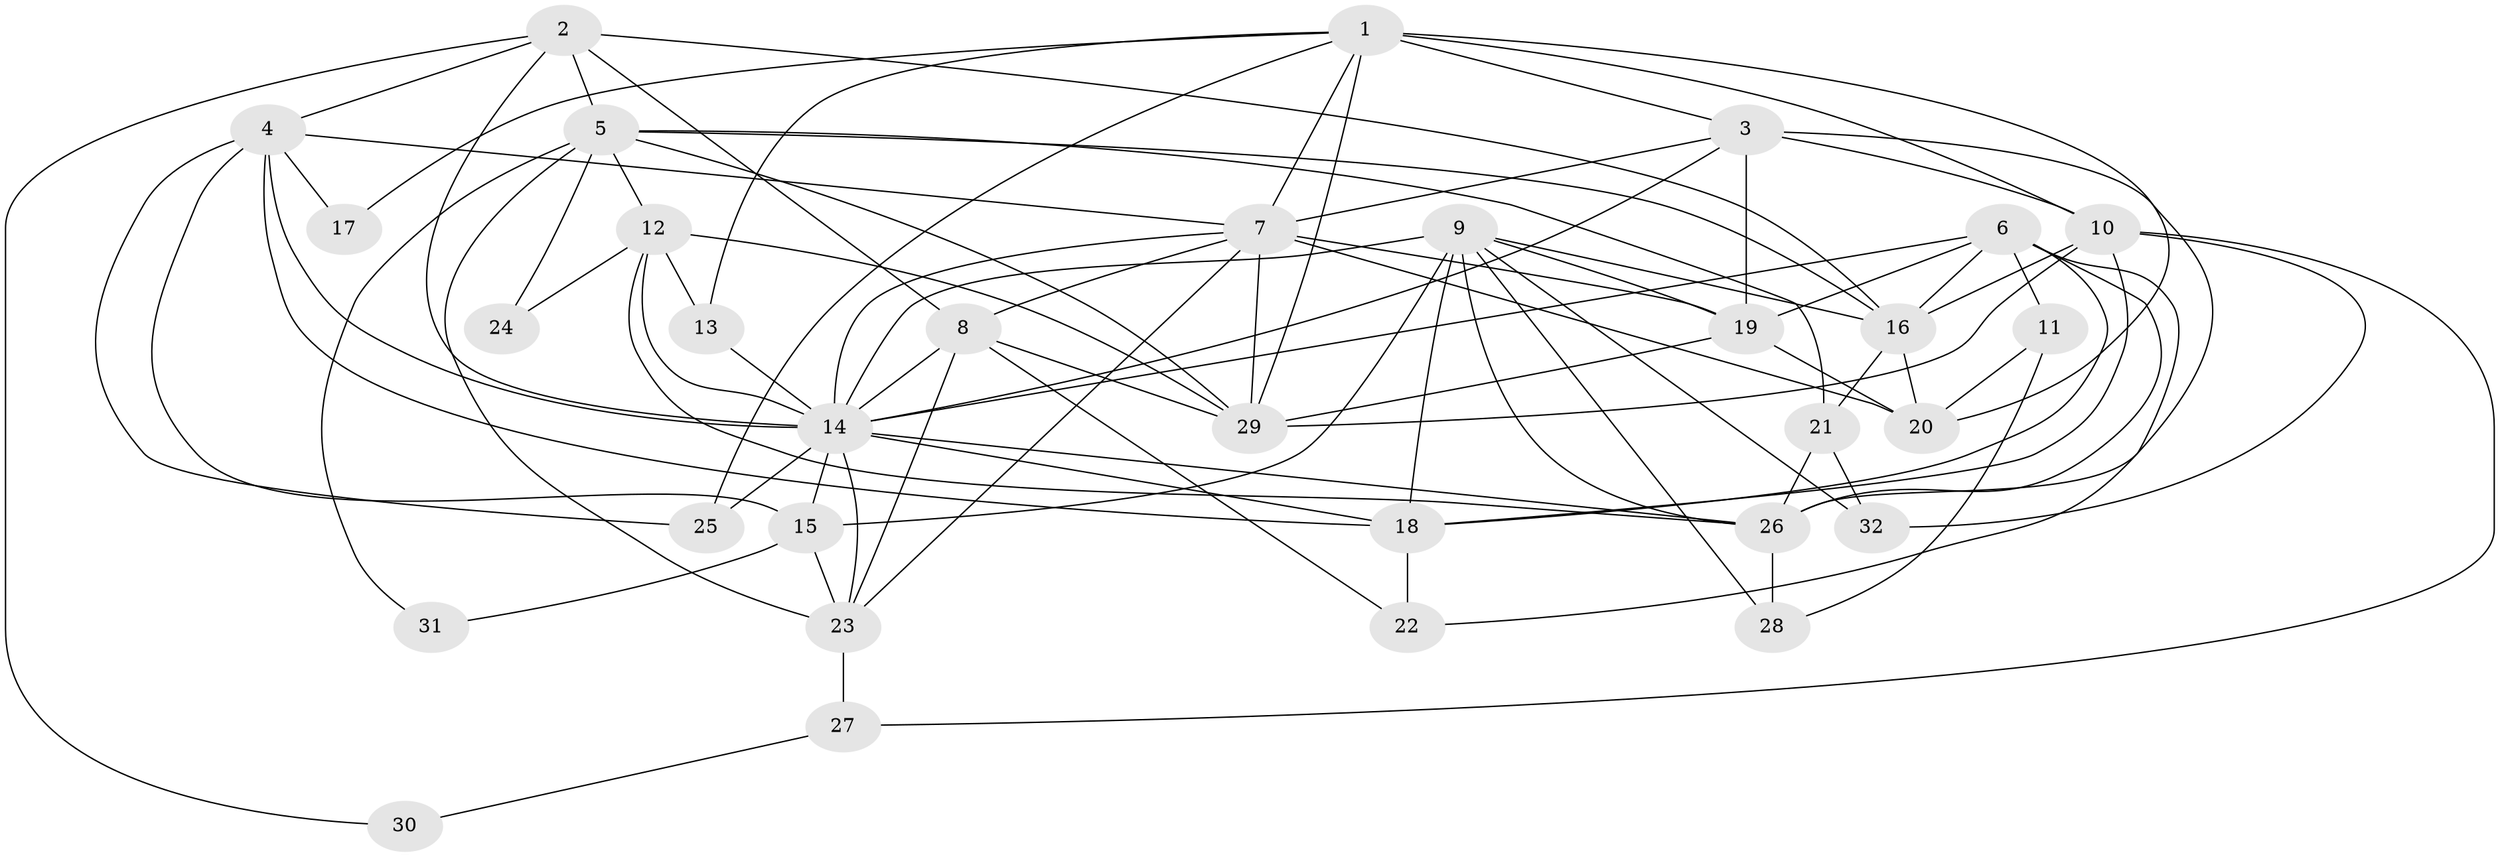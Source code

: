 // original degree distribution, {4: 0.3037974683544304, 5: 0.1518987341772152, 2: 0.189873417721519, 6: 0.08860759493670886, 3: 0.20253164556962025, 10: 0.012658227848101266, 7: 0.0379746835443038, 9: 0.012658227848101266}
// Generated by graph-tools (version 1.1) at 2025/51/03/04/25 22:51:13]
// undirected, 32 vertices, 87 edges
graph export_dot {
  node [color=gray90,style=filled];
  1;
  2;
  3;
  4;
  5;
  6;
  7;
  8;
  9;
  10;
  11;
  12;
  13;
  14;
  15;
  16;
  17;
  18;
  19;
  20;
  21;
  22;
  23;
  24;
  25;
  26;
  27;
  28;
  29;
  30;
  31;
  32;
  1 -- 3 [weight=1.0];
  1 -- 7 [weight=1.0];
  1 -- 10 [weight=1.0];
  1 -- 13 [weight=1.0];
  1 -- 17 [weight=1.0];
  1 -- 20 [weight=2.0];
  1 -- 25 [weight=1.0];
  1 -- 29 [weight=1.0];
  2 -- 4 [weight=1.0];
  2 -- 5 [weight=1.0];
  2 -- 8 [weight=1.0];
  2 -- 14 [weight=1.0];
  2 -- 16 [weight=1.0];
  2 -- 30 [weight=1.0];
  3 -- 7 [weight=1.0];
  3 -- 10 [weight=1.0];
  3 -- 14 [weight=1.0];
  3 -- 19 [weight=2.0];
  3 -- 26 [weight=1.0];
  4 -- 7 [weight=1.0];
  4 -- 14 [weight=2.0];
  4 -- 15 [weight=1.0];
  4 -- 17 [weight=1.0];
  4 -- 18 [weight=1.0];
  4 -- 25 [weight=1.0];
  5 -- 12 [weight=1.0];
  5 -- 16 [weight=1.0];
  5 -- 21 [weight=2.0];
  5 -- 23 [weight=1.0];
  5 -- 24 [weight=2.0];
  5 -- 29 [weight=1.0];
  5 -- 31 [weight=1.0];
  6 -- 11 [weight=2.0];
  6 -- 14 [weight=1.0];
  6 -- 16 [weight=1.0];
  6 -- 18 [weight=1.0];
  6 -- 19 [weight=1.0];
  6 -- 22 [weight=1.0];
  6 -- 26 [weight=2.0];
  7 -- 8 [weight=2.0];
  7 -- 14 [weight=2.0];
  7 -- 19 [weight=1.0];
  7 -- 20 [weight=2.0];
  7 -- 23 [weight=1.0];
  7 -- 29 [weight=1.0];
  8 -- 14 [weight=1.0];
  8 -- 22 [weight=1.0];
  8 -- 23 [weight=1.0];
  8 -- 29 [weight=1.0];
  9 -- 14 [weight=1.0];
  9 -- 15 [weight=1.0];
  9 -- 16 [weight=1.0];
  9 -- 18 [weight=3.0];
  9 -- 19 [weight=2.0];
  9 -- 26 [weight=1.0];
  9 -- 28 [weight=1.0];
  9 -- 32 [weight=1.0];
  10 -- 16 [weight=1.0];
  10 -- 18 [weight=2.0];
  10 -- 27 [weight=1.0];
  10 -- 29 [weight=1.0];
  10 -- 32 [weight=1.0];
  11 -- 20 [weight=1.0];
  11 -- 28 [weight=1.0];
  12 -- 13 [weight=1.0];
  12 -- 14 [weight=1.0];
  12 -- 24 [weight=1.0];
  12 -- 26 [weight=1.0];
  12 -- 29 [weight=1.0];
  13 -- 14 [weight=1.0];
  14 -- 15 [weight=1.0];
  14 -- 18 [weight=2.0];
  14 -- 23 [weight=1.0];
  14 -- 25 [weight=1.0];
  14 -- 26 [weight=1.0];
  15 -- 23 [weight=2.0];
  15 -- 31 [weight=1.0];
  16 -- 20 [weight=1.0];
  16 -- 21 [weight=2.0];
  18 -- 22 [weight=1.0];
  19 -- 20 [weight=1.0];
  19 -- 29 [weight=1.0];
  21 -- 26 [weight=1.0];
  21 -- 32 [weight=1.0];
  23 -- 27 [weight=1.0];
  26 -- 28 [weight=1.0];
  27 -- 30 [weight=1.0];
}
